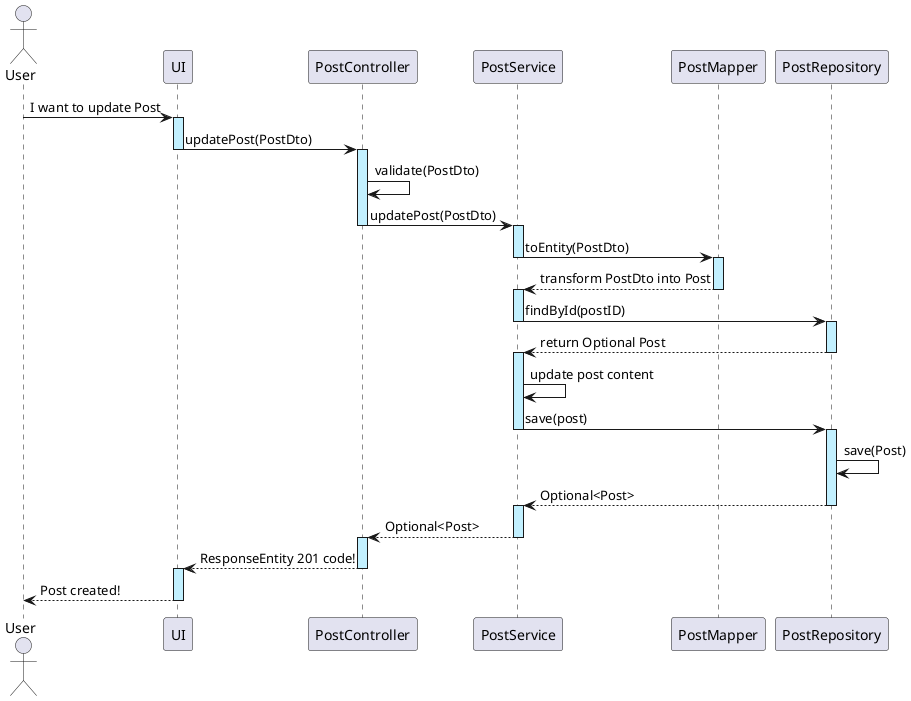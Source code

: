 @startuml


actor User

User -> UI ++ #application: I want to update Post
UI -> PostController --++ #application : updatePost(PostDto)
PostController -> PostController #application: validate(PostDto)
PostController -> PostService --++ #application: updatePost(PostDto)
PostService -> PostMapper --++ #application: toEntity(PostDto)
PostMapper --> PostService --++ #application: transform PostDto into Post
PostService -> PostRepository --++ #application: findById(postID)
PostRepository --> PostService --++ #application: return Optional Post
PostService -> PostService : update post content
PostService -> PostRepository --++ #application: save(post)
PostRepository -> PostRepository #application: save(Post)
PostRepository --> PostService --++ #application: Optional<Post>
PostService --> PostController --++ #application: Optional<Post>
PostController --> UI --++ #application: ResponseEntity 201 code!
UI --> User -- #application: Post created!


@enduml